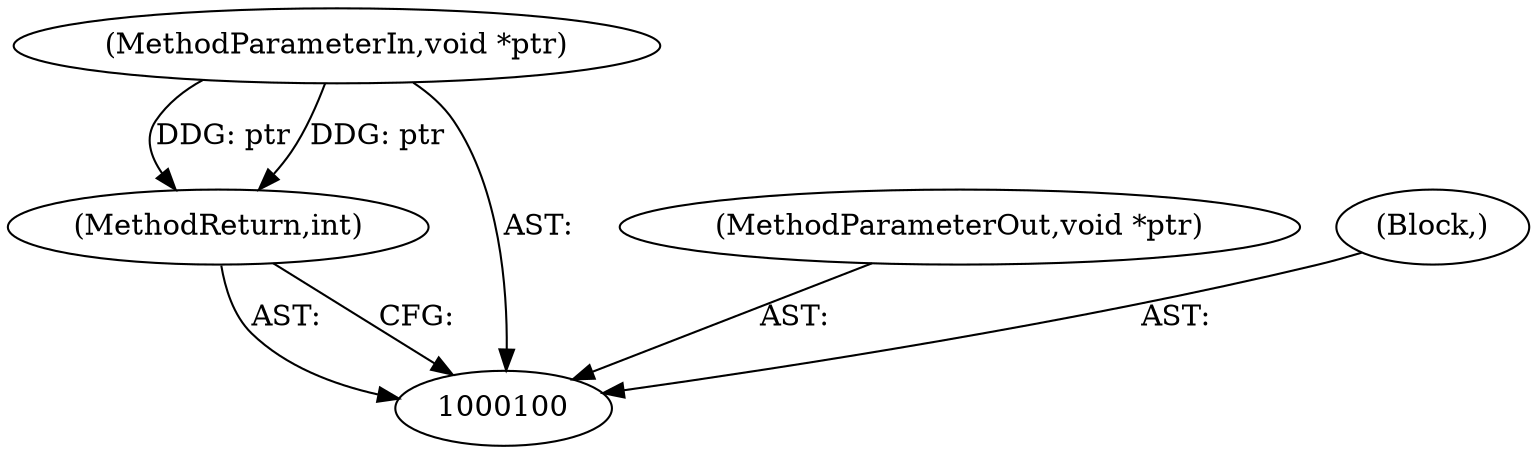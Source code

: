digraph "0_linux_6062a8dc0517bce23e3c2f7d2fea5e22411269a3_16" {
"1000103" [label="(MethodReturn,int)"];
"1000101" [label="(MethodParameterIn,void *ptr)"];
"1000108" [label="(MethodParameterOut,void *ptr)"];
"1000102" [label="(Block,)"];
"1000103" -> "1000100"  [label="AST: "];
"1000103" -> "1000100"  [label="CFG: "];
"1000101" -> "1000103"  [label="DDG: ptr"];
"1000101" -> "1000100"  [label="AST: "];
"1000101" -> "1000103"  [label="DDG: ptr"];
"1000108" -> "1000100"  [label="AST: "];
"1000102" -> "1000100"  [label="AST: "];
}
